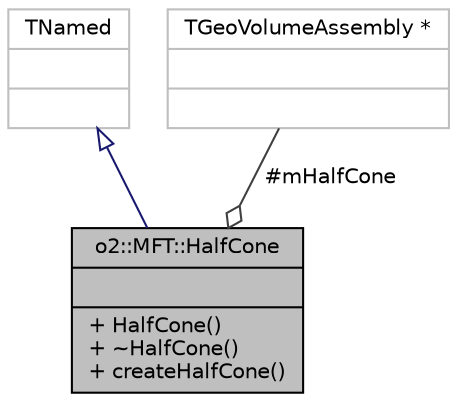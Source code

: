 digraph "o2::MFT::HalfCone"
{
 // INTERACTIVE_SVG=YES
  bgcolor="transparent";
  edge [fontname="Helvetica",fontsize="10",labelfontname="Helvetica",labelfontsize="10"];
  node [fontname="Helvetica",fontsize="10",shape=record];
  Node1 [label="{o2::MFT::HalfCone\n||+ HalfCone()\l+ ~HalfCone()\l+ createHalfCone()\l}",height=0.2,width=0.4,color="black", fillcolor="grey75", style="filled" fontcolor="black"];
  Node2 -> Node1 [dir="back",color="midnightblue",fontsize="10",style="solid",arrowtail="onormal",fontname="Helvetica"];
  Node2 [label="{TNamed\n||}",height=0.2,width=0.4,color="grey75"];
  Node3 -> Node1 [color="grey25",fontsize="10",style="solid",label=" #mHalfCone" ,arrowhead="odiamond",fontname="Helvetica"];
  Node3 [label="{TGeoVolumeAssembly *\n||}",height=0.2,width=0.4,color="grey75"];
}

